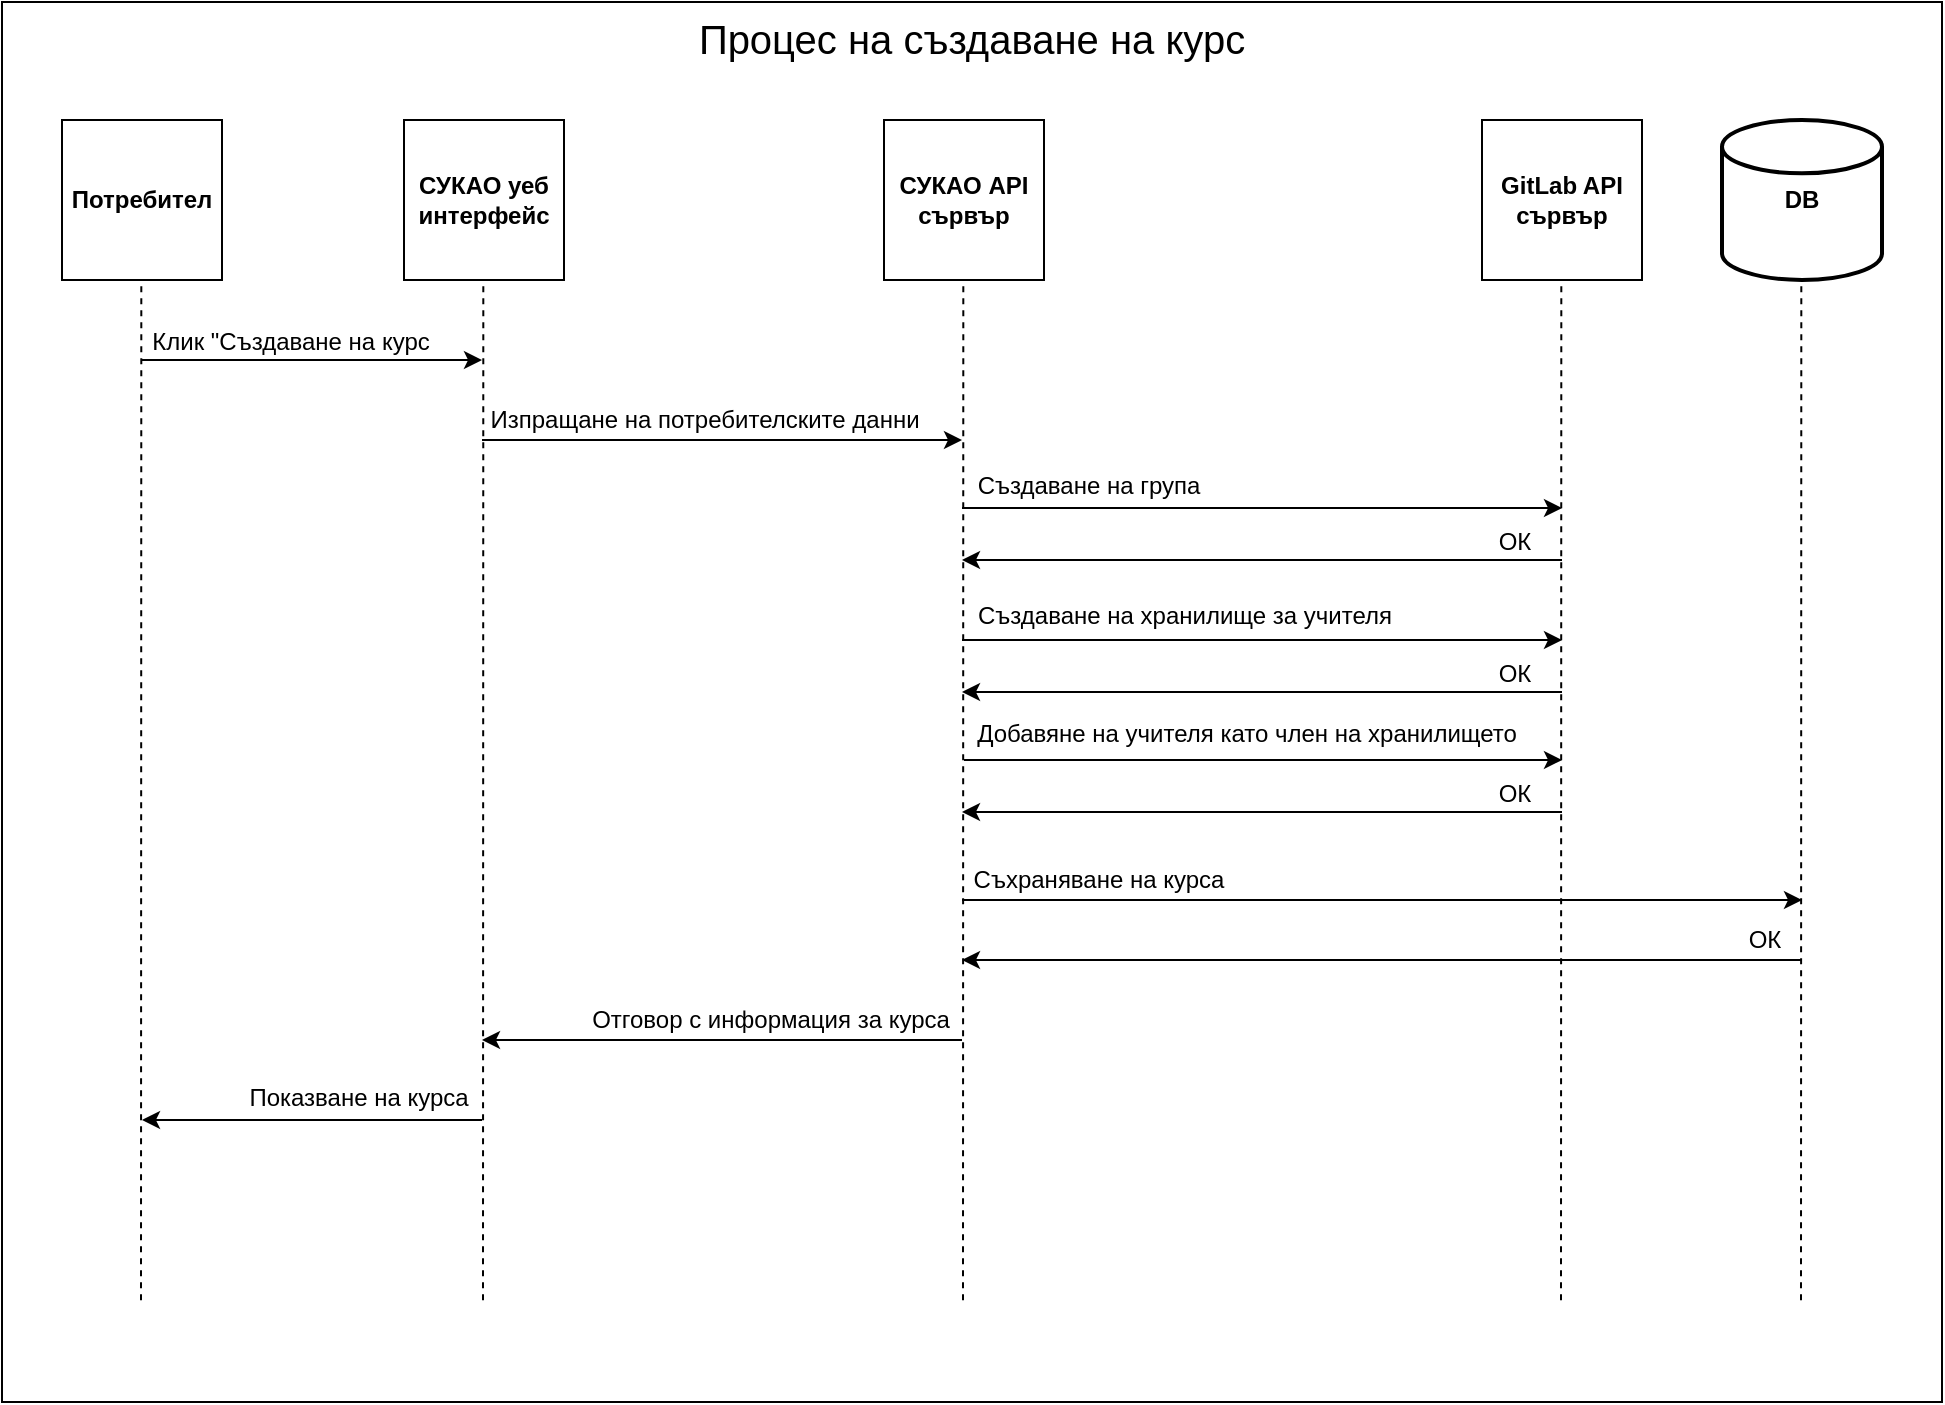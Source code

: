 <mxfile>
    <diagram id="9IUqhpgOrVJgMA2qJIMW" name="Page-1">
        <mxGraphModel dx="1074" dy="782" grid="1" gridSize="10" guides="1" tooltips="1" connect="1" arrows="1" fold="1" page="1" pageScale="1" pageWidth="850" pageHeight="1100" math="0" shadow="0">
            <root>
                <mxCell id="0"/>
                <mxCell id="1" parent="0"/>
                <mxCell id="2" value="&lt;font color=&quot;#000000&quot; style=&quot;font-size: 20px&quot;&gt;Процес на създаване на курс&lt;/font&gt;" style="whiteSpace=wrap;html=1;fillColor=#FFFFFF;labelPosition=center;verticalLabelPosition=middle;align=center;verticalAlign=top;" parent="1" vertex="1">
                    <mxGeometry x="110" y="61" width="970" height="700" as="geometry"/>
                </mxCell>
                <mxCell id="3" value="&lt;font color=&quot;#000000&quot;&gt;&lt;b&gt;Потребител&lt;/b&gt;&lt;/font&gt;" style="whiteSpace=wrap;html=1;aspect=fixed;fillColor=#FFFFFF;strokeColor=#000000;" parent="1" vertex="1">
                    <mxGeometry x="140" y="120" width="80" height="80" as="geometry"/>
                </mxCell>
                <mxCell id="4" value="&lt;b style=&quot;color: rgb(0 , 0 , 0)&quot;&gt;СУКАО API сървър&lt;/b&gt;" style="whiteSpace=wrap;html=1;aspect=fixed;fillColor=#FFFFFF;strokeColor=#000000;" parent="1" vertex="1">
                    <mxGeometry x="551" y="120" width="80" height="80" as="geometry"/>
                </mxCell>
                <mxCell id="7" value="" style="endArrow=none;html=1;fontSize=20;fontColor=#000000;entryX=0.5;entryY=1;entryDx=0;entryDy=0;exitX=0.097;exitY=0.903;exitDx=0;exitDy=0;exitPerimeter=0;strokeWidth=1;strokeColor=#000000;jumpStyle=none;dashed=1;" parent="1" edge="1">
                    <mxGeometry width="50" height="50" relative="1" as="geometry">
                        <mxPoint x="590.5" y="710.16" as="sourcePoint"/>
                        <mxPoint x="590.66" y="200" as="targetPoint"/>
                    </mxGeometry>
                </mxCell>
                <mxCell id="13" value="&lt;font color=&quot;#000000&quot;&gt;&lt;b&gt;СУКАО уеб интерфейс&lt;/b&gt;&lt;/font&gt;" style="whiteSpace=wrap;html=1;aspect=fixed;fillColor=#FFFFFF;strokeColor=#000000;" parent="1" vertex="1">
                    <mxGeometry x="311" y="120" width="80" height="80" as="geometry"/>
                </mxCell>
                <mxCell id="14" value="" style="endArrow=none;html=1;fontSize=20;fontColor=#000000;entryX=0.5;entryY=1;entryDx=0;entryDy=0;exitX=0.097;exitY=0.903;exitDx=0;exitDy=0;exitPerimeter=0;strokeWidth=1;strokeColor=#000000;jumpStyle=none;dashed=1;" parent="1" edge="1">
                    <mxGeometry width="50" height="50" relative="1" as="geometry">
                        <mxPoint x="350.5" y="710.16" as="sourcePoint"/>
                        <mxPoint x="350.66" y="200" as="targetPoint"/>
                    </mxGeometry>
                </mxCell>
                <mxCell id="26" value="&lt;font color=&quot;#000000&quot;&gt;&lt;b&gt;GitLab API сървър&lt;/b&gt;&lt;/font&gt;" style="whiteSpace=wrap;html=1;aspect=fixed;fillColor=#FFFFFF;strokeColor=#000000;" parent="1" vertex="1">
                    <mxGeometry x="850" y="120" width="80" height="80" as="geometry"/>
                </mxCell>
                <mxCell id="27" value="" style="endArrow=none;html=1;fontSize=20;fontColor=#000000;entryX=0.5;entryY=1;entryDx=0;entryDy=0;exitX=0.097;exitY=0.903;exitDx=0;exitDy=0;exitPerimeter=0;strokeWidth=1;strokeColor=#000000;jumpStyle=none;dashed=1;" parent="1" edge="1">
                    <mxGeometry width="50" height="50" relative="1" as="geometry">
                        <mxPoint x="889.5" y="710.16" as="sourcePoint"/>
                        <mxPoint x="889.66" y="200" as="targetPoint"/>
                    </mxGeometry>
                </mxCell>
                <mxCell id="39" value="" style="endArrow=none;html=1;fontSize=20;fontColor=#000000;entryX=0.5;entryY=1;entryDx=0;entryDy=0;exitX=0.097;exitY=0.903;exitDx=0;exitDy=0;exitPerimeter=0;strokeWidth=1;strokeColor=#000000;jumpStyle=none;dashed=1;" parent="1" edge="1">
                    <mxGeometry width="50" height="50" relative="1" as="geometry">
                        <mxPoint x="179.5" y="710.16" as="sourcePoint"/>
                        <mxPoint x="179.66" y="200" as="targetPoint"/>
                    </mxGeometry>
                </mxCell>
                <mxCell id="40" value="" style="endArrow=classic;html=1;strokeColor=#000000;" edge="1" parent="1">
                    <mxGeometry width="50" height="50" relative="1" as="geometry">
                        <mxPoint x="180" y="240" as="sourcePoint"/>
                        <mxPoint x="350" y="240" as="targetPoint"/>
                    </mxGeometry>
                </mxCell>
                <mxCell id="47" value="&lt;font style=&quot;font-size: 12px ; background-color: rgb(255 , 255 , 255)&quot; color=&quot;#000000&quot;&gt;Клик &quot;Създаване на курс&lt;/font&gt;" style="edgeLabel;html=1;align=center;verticalAlign=bottom;resizable=0;points=[];labelPosition=center;verticalLabelPosition=top;" vertex="1" connectable="0" parent="40">
                    <mxGeometry x="-0.561" y="1" relative="1" as="geometry">
                        <mxPoint x="36" as="offset"/>
                    </mxGeometry>
                </mxCell>
                <mxCell id="42" value="" style="endArrow=classic;html=1;strokeColor=#000000;" edge="1" parent="1">
                    <mxGeometry width="50" height="50" relative="1" as="geometry">
                        <mxPoint x="350" y="280" as="sourcePoint"/>
                        <mxPoint x="590" y="280" as="targetPoint"/>
                    </mxGeometry>
                </mxCell>
                <mxCell id="48" value="&lt;span style=&quot;background-color: rgb(255 , 255 , 255)&quot;&gt;Изпращане на потребителските данни&lt;/span&gt;" style="edgeLabel;html=1;align=center;verticalAlign=bottom;resizable=0;points=[];fontSize=12;fontColor=#000000;labelPosition=center;verticalLabelPosition=top;" vertex="1" connectable="0" parent="42">
                    <mxGeometry x="-0.485" y="2" relative="1" as="geometry">
                        <mxPoint x="49" as="offset"/>
                    </mxGeometry>
                </mxCell>
                <mxCell id="43" value="" style="endArrow=classic;html=1;strokeColor=#000000;" edge="1" parent="1">
                    <mxGeometry width="50" height="50" relative="1" as="geometry">
                        <mxPoint x="590" y="314" as="sourcePoint"/>
                        <mxPoint x="890" y="314" as="targetPoint"/>
                    </mxGeometry>
                </mxCell>
                <mxCell id="49" value="&lt;span style=&quot;background-color: rgb(255 , 255 , 255)&quot;&gt;Създаване на група&lt;/span&gt;" style="edgeLabel;html=1;align=center;verticalAlign=middle;resizable=0;points=[];fontSize=12;fontColor=#000000;" vertex="1" connectable="0" parent="43">
                    <mxGeometry x="-0.292" y="1" relative="1" as="geometry">
                        <mxPoint x="-43" y="-10" as="offset"/>
                    </mxGeometry>
                </mxCell>
                <mxCell id="44" value="" style="endArrow=classic;html=1;strokeColor=#000000;" edge="1" parent="1">
                    <mxGeometry width="50" height="50" relative="1" as="geometry">
                        <mxPoint x="890" y="340" as="sourcePoint"/>
                        <mxPoint x="590" y="340" as="targetPoint"/>
                    </mxGeometry>
                </mxCell>
                <mxCell id="51" value="&lt;span style=&quot;background-color: rgb(255 , 255 , 255)&quot;&gt;ОК&lt;/span&gt;" style="edgeLabel;html=1;align=center;verticalAlign=bottom;resizable=0;points=[];fontSize=12;fontColor=#000000;labelPosition=center;verticalLabelPosition=top;" vertex="1" connectable="0" parent="44">
                    <mxGeometry x="-0.546" relative="1" as="geometry">
                        <mxPoint x="44" y="-1" as="offset"/>
                    </mxGeometry>
                </mxCell>
                <mxCell id="52" value="" style="endArrow=classic;html=1;strokeColor=#000000;" edge="1" parent="1">
                    <mxGeometry width="50" height="50" relative="1" as="geometry">
                        <mxPoint x="590" y="380" as="sourcePoint"/>
                        <mxPoint x="890" y="380" as="targetPoint"/>
                    </mxGeometry>
                </mxCell>
                <mxCell id="53" value="&lt;span style=&quot;background-color: rgb(255 , 255 , 255)&quot;&gt;Създаване на хранилище за учителя&lt;/span&gt;" style="edgeLabel;html=1;align=center;verticalAlign=middle;resizable=0;points=[];fontSize=12;fontColor=#000000;" vertex="1" connectable="0" parent="52">
                    <mxGeometry x="-0.292" y="1" relative="1" as="geometry">
                        <mxPoint x="5" y="-11" as="offset"/>
                    </mxGeometry>
                </mxCell>
                <mxCell id="54" value="" style="endArrow=classic;html=1;strokeColor=#000000;" edge="1" parent="1">
                    <mxGeometry width="50" height="50" relative="1" as="geometry">
                        <mxPoint x="890" y="406" as="sourcePoint"/>
                        <mxPoint x="590" y="406" as="targetPoint"/>
                    </mxGeometry>
                </mxCell>
                <mxCell id="55" value="&lt;span style=&quot;background-color: rgb(255 , 255 , 255)&quot;&gt;ОК&lt;/span&gt;" style="edgeLabel;html=1;align=center;verticalAlign=bottom;resizable=0;points=[];fontSize=12;fontColor=#000000;labelPosition=center;verticalLabelPosition=top;" vertex="1" connectable="0" parent="54">
                    <mxGeometry x="-0.546" relative="1" as="geometry">
                        <mxPoint x="44" y="-1" as="offset"/>
                    </mxGeometry>
                </mxCell>
                <mxCell id="56" value="" style="endArrow=classic;html=1;strokeColor=#000000;" edge="1" parent="1">
                    <mxGeometry width="50" height="50" relative="1" as="geometry">
                        <mxPoint x="591" y="440" as="sourcePoint"/>
                        <mxPoint x="890" y="440" as="targetPoint"/>
                    </mxGeometry>
                </mxCell>
                <mxCell id="57" value="&lt;span style=&quot;background-color: rgb(255 , 255 , 255)&quot;&gt;Добавяне на учителя като член на хранилището&lt;/span&gt;" style="edgeLabel;html=1;align=center;verticalAlign=middle;resizable=0;points=[];fontSize=12;fontColor=#000000;" vertex="1" connectable="0" parent="56">
                    <mxGeometry x="-0.292" y="1" relative="1" as="geometry">
                        <mxPoint x="35" y="-12" as="offset"/>
                    </mxGeometry>
                </mxCell>
                <mxCell id="58" value="" style="endArrow=classic;html=1;strokeColor=#000000;" edge="1" parent="1">
                    <mxGeometry width="50" height="50" relative="1" as="geometry">
                        <mxPoint x="890" y="466" as="sourcePoint"/>
                        <mxPoint x="590" y="466" as="targetPoint"/>
                    </mxGeometry>
                </mxCell>
                <mxCell id="59" value="&lt;span style=&quot;background-color: rgb(255 , 255 , 255)&quot;&gt;ОК&lt;/span&gt;" style="edgeLabel;html=1;align=center;verticalAlign=bottom;resizable=0;points=[];fontSize=12;fontColor=#000000;labelPosition=center;verticalLabelPosition=top;" vertex="1" connectable="0" parent="58">
                    <mxGeometry x="-0.546" relative="1" as="geometry">
                        <mxPoint x="44" y="-1" as="offset"/>
                    </mxGeometry>
                </mxCell>
                <mxCell id="62" value="&lt;font style=&quot;background-color: rgb(255 , 255 , 255)&quot;&gt;&lt;b&gt;DB&lt;/b&gt;&lt;/font&gt;" style="strokeWidth=2;html=1;shape=mxgraph.flowchart.database;whiteSpace=wrap;labelBackgroundColor=#FFFFFF;fontSize=12;fontColor=#000000;labelPosition=center;verticalLabelPosition=middle;align=center;verticalAlign=middle;fillColor=#FFFFFF;strokeColor=#000000;" vertex="1" parent="1">
                    <mxGeometry x="970" y="120" width="80" height="80" as="geometry"/>
                </mxCell>
                <mxCell id="63" value="" style="endArrow=none;html=1;fontSize=20;fontColor=#000000;entryX=0.5;entryY=1;entryDx=0;entryDy=0;exitX=0.097;exitY=0.903;exitDx=0;exitDy=0;exitPerimeter=0;strokeWidth=1;strokeColor=#000000;jumpStyle=none;dashed=1;" edge="1" parent="1">
                    <mxGeometry width="50" height="50" relative="1" as="geometry">
                        <mxPoint x="1009.5" y="710.16" as="sourcePoint"/>
                        <mxPoint x="1009.66" y="200" as="targetPoint"/>
                    </mxGeometry>
                </mxCell>
                <mxCell id="64" value="" style="endArrow=classic;html=1;fontSize=12;fontColor=#FFFFFF;strokeColor=#000000;" edge="1" parent="1">
                    <mxGeometry width="50" height="50" relative="1" as="geometry">
                        <mxPoint x="590" y="510" as="sourcePoint"/>
                        <mxPoint x="1010" y="510" as="targetPoint"/>
                    </mxGeometry>
                </mxCell>
                <mxCell id="65" value="&lt;font color=&quot;#000000&quot;&gt;&lt;span style=&quot;background-color: rgb(255 , 255 , 255)&quot;&gt;Съхраняване на курса&lt;/span&gt;&lt;/font&gt;" style="edgeLabel;html=1;align=center;verticalAlign=bottom;resizable=0;points=[];fontSize=12;fontColor=#FFFFFF;labelPosition=center;verticalLabelPosition=top;" vertex="1" connectable="0" parent="64">
                    <mxGeometry x="-0.833" y="-3" relative="1" as="geometry">
                        <mxPoint x="33" y="-5" as="offset"/>
                    </mxGeometry>
                </mxCell>
                <mxCell id="66" value="" style="endArrow=classic;html=1;fontSize=12;fontColor=#000000;strokeColor=#000000;" edge="1" parent="1">
                    <mxGeometry width="50" height="50" relative="1" as="geometry">
                        <mxPoint x="1010" y="540" as="sourcePoint"/>
                        <mxPoint x="590" y="540" as="targetPoint"/>
                    </mxGeometry>
                </mxCell>
                <mxCell id="67" value="&lt;span style=&quot;background-color: rgb(255 , 255 , 255)&quot;&gt;ОК&lt;/span&gt;" style="edgeLabel;html=1;align=center;verticalAlign=bottom;resizable=0;points=[];fontSize=12;fontColor=#000000;labelPosition=center;verticalLabelPosition=top;" vertex="1" connectable="0" parent="66">
                    <mxGeometry x="-0.839" y="-2" relative="1" as="geometry">
                        <mxPoint x="15" as="offset"/>
                    </mxGeometry>
                </mxCell>
                <mxCell id="68" value="" style="endArrow=classic;html=1;fontSize=12;fontColor=#000000;strokeColor=#000000;" edge="1" parent="1">
                    <mxGeometry width="50" height="50" relative="1" as="geometry">
                        <mxPoint x="590" y="580" as="sourcePoint"/>
                        <mxPoint x="350" y="580" as="targetPoint"/>
                    </mxGeometry>
                </mxCell>
                <mxCell id="70" value="&lt;span style=&quot;background-color: rgb(255 , 255 , 255)&quot;&gt;Отговор с информация за курса&lt;/span&gt;" style="edgeLabel;html=1;align=center;verticalAlign=bottom;resizable=0;points=[];fontSize=12;fontColor=#000000;labelPosition=center;verticalLabelPosition=top;" vertex="1" connectable="0" parent="68">
                    <mxGeometry x="0.158" y="-2" relative="1" as="geometry">
                        <mxPoint x="43" as="offset"/>
                    </mxGeometry>
                </mxCell>
                <mxCell id="69" value="" style="endArrow=classic;html=1;fontSize=12;fontColor=#000000;strokeColor=#000000;" edge="1" parent="1">
                    <mxGeometry width="50" height="50" relative="1" as="geometry">
                        <mxPoint x="350" y="620" as="sourcePoint"/>
                        <mxPoint x="180" y="620" as="targetPoint"/>
                    </mxGeometry>
                </mxCell>
                <mxCell id="71" value="&lt;span style=&quot;background-color: rgb(255 , 255 , 255)&quot;&gt;Показване на курса&lt;/span&gt;" style="edgeLabel;html=1;align=center;verticalAlign=bottom;resizable=0;points=[];fontSize=12;fontColor=#000000;labelPosition=center;verticalLabelPosition=top;" vertex="1" connectable="0" parent="69">
                    <mxGeometry x="-0.212" y="3" relative="1" as="geometry">
                        <mxPoint x="5" y="-6" as="offset"/>
                    </mxGeometry>
                </mxCell>
            </root>
        </mxGraphModel>
    </diagram>
</mxfile>